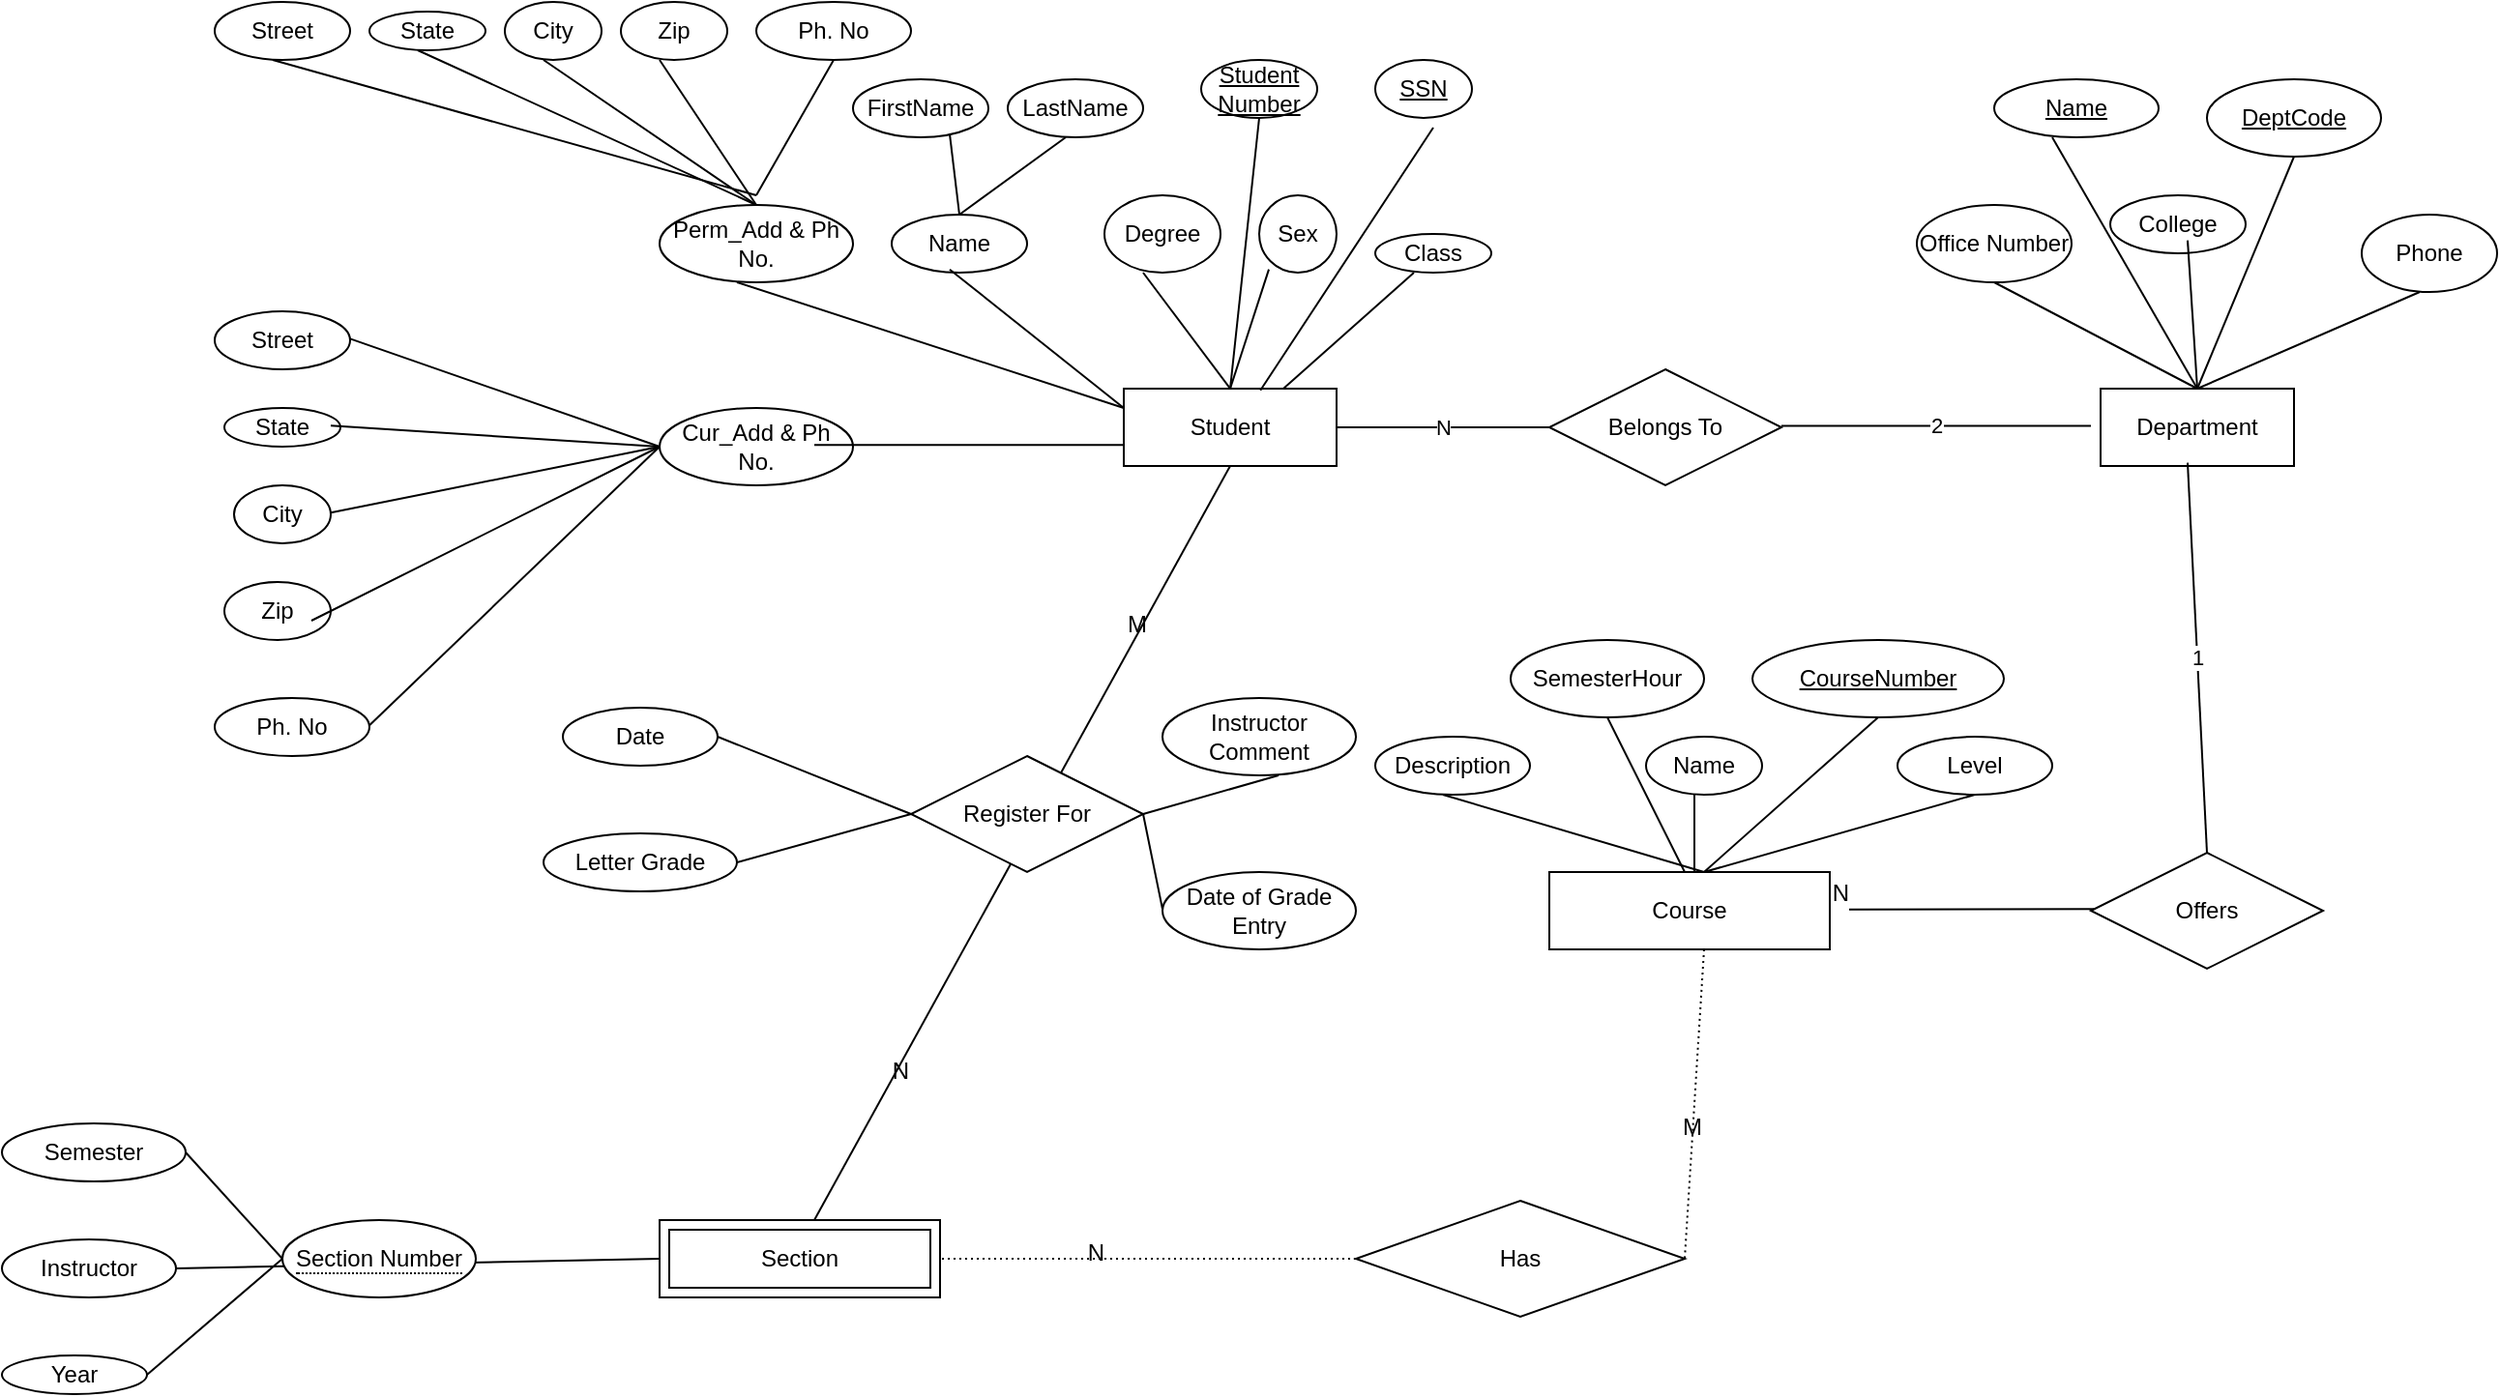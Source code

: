 <mxfile version="20.8.5" type="github">
  <diagram id="R2lEEEUBdFMjLlhIrx00" name="Page-1">
    <mxGraphModel dx="2287" dy="878" grid="1" gridSize="10" guides="1" tooltips="1" connect="1" arrows="1" fold="1" page="1" pageScale="1" pageWidth="850" pageHeight="1100" math="0" shadow="0" extFonts="Permanent Marker^https://fonts.googleapis.com/css?family=Permanent+Marker">
      <root>
        <mxCell id="0" />
        <mxCell id="1" parent="0" />
        <mxCell id="n0H7bbWaxVHC4oSOojkI-2" value="Department" style="whiteSpace=wrap;html=1;align=center;" vertex="1" parent="1">
          <mxGeometry x="605" y="250" width="100" height="40" as="geometry" />
        </mxCell>
        <mxCell id="n0H7bbWaxVHC4oSOojkI-3" value="Student" style="whiteSpace=wrap;html=1;align=center;" vertex="1" parent="1">
          <mxGeometry x="100" y="250" width="110" height="40" as="geometry" />
        </mxCell>
        <mxCell id="n0H7bbWaxVHC4oSOojkI-6" value="Section" style="shape=ext;margin=3;double=1;whiteSpace=wrap;html=1;align=center;" vertex="1" parent="1">
          <mxGeometry x="-140" y="680" width="145" height="40" as="geometry" />
        </mxCell>
        <mxCell id="n0H7bbWaxVHC4oSOojkI-9" value="SSN" style="ellipse;whiteSpace=wrap;html=1;align=center;fontStyle=4;" vertex="1" parent="1">
          <mxGeometry x="230" y="80" width="50" height="30" as="geometry" />
        </mxCell>
        <mxCell id="n0H7bbWaxVHC4oSOojkI-10" value="Student Number" style="ellipse;whiteSpace=wrap;html=1;align=center;fontStyle=4;" vertex="1" parent="1">
          <mxGeometry x="140" y="80" width="60" height="30" as="geometry" />
        </mxCell>
        <mxCell id="n0H7bbWaxVHC4oSOojkI-12" value="Sex" style="ellipse;whiteSpace=wrap;html=1;align=center;" vertex="1" parent="1">
          <mxGeometry x="170" y="150" width="40" height="40" as="geometry" />
        </mxCell>
        <mxCell id="n0H7bbWaxVHC4oSOojkI-13" value="Degree" style="ellipse;whiteSpace=wrap;html=1;align=center;" vertex="1" parent="1">
          <mxGeometry x="90" y="150" width="60" height="40" as="geometry" />
        </mxCell>
        <mxCell id="n0H7bbWaxVHC4oSOojkI-14" value="Class" style="ellipse;whiteSpace=wrap;html=1;align=center;" vertex="1" parent="1">
          <mxGeometry x="230" y="170" width="60" height="20" as="geometry" />
        </mxCell>
        <mxCell id="n0H7bbWaxVHC4oSOojkI-15" value="Name" style="ellipse;whiteSpace=wrap;html=1;align=center;" vertex="1" parent="1">
          <mxGeometry x="-20" y="160" width="70" height="30" as="geometry" />
        </mxCell>
        <mxCell id="n0H7bbWaxVHC4oSOojkI-16" value="Perm_Add &amp;amp; Ph No." style="ellipse;whiteSpace=wrap;html=1;align=center;" vertex="1" parent="1">
          <mxGeometry x="-140" y="155" width="100" height="40" as="geometry" />
        </mxCell>
        <mxCell id="n0H7bbWaxVHC4oSOojkI-17" value="Cur_Add &amp;amp; Ph No." style="ellipse;whiteSpace=wrap;html=1;align=center;" vertex="1" parent="1">
          <mxGeometry x="-140" y="260" width="100" height="40" as="geometry" />
        </mxCell>
        <mxCell id="n0H7bbWaxVHC4oSOojkI-18" value="State" style="ellipse;whiteSpace=wrap;html=1;align=center;" vertex="1" parent="1">
          <mxGeometry x="-290" y="55" width="60" height="20" as="geometry" />
        </mxCell>
        <mxCell id="n0H7bbWaxVHC4oSOojkI-19" value="City" style="ellipse;whiteSpace=wrap;html=1;align=center;" vertex="1" parent="1">
          <mxGeometry x="-220" y="50" width="50" height="30" as="geometry" />
        </mxCell>
        <mxCell id="n0H7bbWaxVHC4oSOojkI-20" value="Zip" style="ellipse;whiteSpace=wrap;html=1;align=center;" vertex="1" parent="1">
          <mxGeometry x="-160" y="50" width="55" height="30" as="geometry" />
        </mxCell>
        <mxCell id="n0H7bbWaxVHC4oSOojkI-22" value="Ph. No" style="ellipse;whiteSpace=wrap;html=1;align=center;" vertex="1" parent="1">
          <mxGeometry x="-90" y="50" width="80" height="30" as="geometry" />
        </mxCell>
        <mxCell id="n0H7bbWaxVHC4oSOojkI-30" value="Street" style="ellipse;whiteSpace=wrap;html=1;align=center;" vertex="1" parent="1">
          <mxGeometry x="-370" y="50" width="70" height="30" as="geometry" />
        </mxCell>
        <mxCell id="n0H7bbWaxVHC4oSOojkI-31" value="" style="endArrow=none;html=1;rounded=0;entryX=0.5;entryY=1;entryDx=0;entryDy=0;" edge="1" parent="1" target="n0H7bbWaxVHC4oSOojkI-22">
          <mxGeometry relative="1" as="geometry">
            <mxPoint x="-90" y="150" as="sourcePoint" />
            <mxPoint y="100" as="targetPoint" />
          </mxGeometry>
        </mxCell>
        <mxCell id="n0H7bbWaxVHC4oSOojkI-32" value="" style="endArrow=none;html=1;rounded=0;entryX=0.5;entryY=0;entryDx=0;entryDy=0;" edge="1" parent="1" target="n0H7bbWaxVHC4oSOojkI-16">
          <mxGeometry relative="1" as="geometry">
            <mxPoint x="-140" y="80" as="sourcePoint" />
            <mxPoint x="20" y="80" as="targetPoint" />
          </mxGeometry>
        </mxCell>
        <mxCell id="n0H7bbWaxVHC4oSOojkI-34" value="" style="endArrow=none;html=1;rounded=0;entryX=0.5;entryY=0;entryDx=0;entryDy=0;" edge="1" parent="1" target="n0H7bbWaxVHC4oSOojkI-16">
          <mxGeometry relative="1" as="geometry">
            <mxPoint x="-200" y="80" as="sourcePoint" />
            <mxPoint x="-40" y="80" as="targetPoint" />
          </mxGeometry>
        </mxCell>
        <mxCell id="n0H7bbWaxVHC4oSOojkI-35" value="" style="endArrow=none;html=1;rounded=0;entryX=0.5;entryY=0;entryDx=0;entryDy=0;" edge="1" parent="1" target="n0H7bbWaxVHC4oSOojkI-16">
          <mxGeometry relative="1" as="geometry">
            <mxPoint x="-265" y="75" as="sourcePoint" />
            <mxPoint x="-105" y="75" as="targetPoint" />
          </mxGeometry>
        </mxCell>
        <mxCell id="n0H7bbWaxVHC4oSOojkI-36" value="" style="endArrow=none;html=1;rounded=0;" edge="1" parent="1">
          <mxGeometry relative="1" as="geometry">
            <mxPoint x="-340" y="80" as="sourcePoint" />
            <mxPoint x="-90" y="150" as="targetPoint" />
          </mxGeometry>
        </mxCell>
        <mxCell id="n0H7bbWaxVHC4oSOojkI-37" value="FirstName" style="ellipse;whiteSpace=wrap;html=1;align=center;" vertex="1" parent="1">
          <mxGeometry x="-40" y="90" width="70" height="30" as="geometry" />
        </mxCell>
        <mxCell id="n0H7bbWaxVHC4oSOojkI-38" value="LastName" style="ellipse;whiteSpace=wrap;html=1;align=center;" vertex="1" parent="1">
          <mxGeometry x="40" y="90" width="70" height="30" as="geometry" />
        </mxCell>
        <mxCell id="n0H7bbWaxVHC4oSOojkI-39" value="" style="endArrow=none;html=1;rounded=0;entryX=0.5;entryY=0;entryDx=0;entryDy=0;" edge="1" parent="1" target="n0H7bbWaxVHC4oSOojkI-15">
          <mxGeometry relative="1" as="geometry">
            <mxPoint x="70" y="120" as="sourcePoint" />
            <mxPoint x="230" y="120" as="targetPoint" />
          </mxGeometry>
        </mxCell>
        <mxCell id="n0H7bbWaxVHC4oSOojkI-40" value="" style="endArrow=none;html=1;rounded=0;entryX=0.5;entryY=0;entryDx=0;entryDy=0;" edge="1" parent="1" target="n0H7bbWaxVHC4oSOojkI-15">
          <mxGeometry relative="1" as="geometry">
            <mxPoint x="10" y="118.33" as="sourcePoint" />
            <mxPoint x="170" y="118.33" as="targetPoint" />
          </mxGeometry>
        </mxCell>
        <mxCell id="n0H7bbWaxVHC4oSOojkI-41" value="" style="endArrow=none;html=1;rounded=0;entryX=0.5;entryY=0;entryDx=0;entryDy=0;" edge="1" parent="1" target="n0H7bbWaxVHC4oSOojkI-3">
          <mxGeometry relative="1" as="geometry">
            <mxPoint x="110" y="190" as="sourcePoint" />
            <mxPoint x="270" y="190" as="targetPoint" />
          </mxGeometry>
        </mxCell>
        <mxCell id="n0H7bbWaxVHC4oSOojkI-42" value="" style="endArrow=none;html=1;rounded=0;entryX=0.5;entryY=0;entryDx=0;entryDy=0;" edge="1" parent="1" target="n0H7bbWaxVHC4oSOojkI-3">
          <mxGeometry relative="1" as="geometry">
            <mxPoint x="170" y="110" as="sourcePoint" />
            <mxPoint x="330" y="110" as="targetPoint" />
          </mxGeometry>
        </mxCell>
        <mxCell id="n0H7bbWaxVHC4oSOojkI-44" value="" style="endArrow=none;html=1;rounded=0;entryX=0.642;entryY=0.021;entryDx=0;entryDy=0;entryPerimeter=0;" edge="1" parent="1" target="n0H7bbWaxVHC4oSOojkI-3">
          <mxGeometry relative="1" as="geometry">
            <mxPoint x="260" y="115" as="sourcePoint" />
            <mxPoint x="170" y="245" as="targetPoint" />
          </mxGeometry>
        </mxCell>
        <mxCell id="n0H7bbWaxVHC4oSOojkI-47" value="" style="endArrow=none;html=1;rounded=0;entryX=0.5;entryY=0;entryDx=0;entryDy=0;" edge="1" parent="1" target="n0H7bbWaxVHC4oSOojkI-3">
          <mxGeometry relative="1" as="geometry">
            <mxPoint x="175" y="188.33" as="sourcePoint" />
            <mxPoint x="335" y="188.33" as="targetPoint" />
          </mxGeometry>
        </mxCell>
        <mxCell id="n0H7bbWaxVHC4oSOojkI-48" value="" style="endArrow=none;html=1;rounded=0;entryX=0.75;entryY=0;entryDx=0;entryDy=0;" edge="1" parent="1" target="n0H7bbWaxVHC4oSOojkI-3">
          <mxGeometry relative="1" as="geometry">
            <mxPoint x="250" y="190" as="sourcePoint" />
            <mxPoint x="410" y="190" as="targetPoint" />
          </mxGeometry>
        </mxCell>
        <mxCell id="n0H7bbWaxVHC4oSOojkI-49" value="" style="endArrow=none;html=1;rounded=0;entryX=0;entryY=0.25;entryDx=0;entryDy=0;" edge="1" parent="1" target="n0H7bbWaxVHC4oSOojkI-3">
          <mxGeometry relative="1" as="geometry">
            <mxPoint x="10" y="188.33" as="sourcePoint" />
            <mxPoint x="170" y="188.33" as="targetPoint" />
          </mxGeometry>
        </mxCell>
        <mxCell id="n0H7bbWaxVHC4oSOojkI-50" value="" style="endArrow=none;html=1;rounded=0;entryX=0;entryY=0.25;entryDx=0;entryDy=0;" edge="1" parent="1" target="n0H7bbWaxVHC4oSOojkI-3">
          <mxGeometry relative="1" as="geometry">
            <mxPoint x="-100" y="195" as="sourcePoint" />
            <mxPoint x="60" y="195" as="targetPoint" />
          </mxGeometry>
        </mxCell>
        <mxCell id="n0H7bbWaxVHC4oSOojkI-51" value="" style="endArrow=none;html=1;rounded=0;" edge="1" parent="1">
          <mxGeometry relative="1" as="geometry">
            <mxPoint x="-60" y="279.17" as="sourcePoint" />
            <mxPoint x="100" y="279.17" as="targetPoint" />
          </mxGeometry>
        </mxCell>
        <mxCell id="n0H7bbWaxVHC4oSOojkI-52" value="Street" style="ellipse;whiteSpace=wrap;html=1;align=center;" vertex="1" parent="1">
          <mxGeometry x="-370" y="210" width="70" height="30" as="geometry" />
        </mxCell>
        <mxCell id="n0H7bbWaxVHC4oSOojkI-53" value="State" style="ellipse;whiteSpace=wrap;html=1;align=center;" vertex="1" parent="1">
          <mxGeometry x="-365" y="260" width="60" height="20" as="geometry" />
        </mxCell>
        <mxCell id="n0H7bbWaxVHC4oSOojkI-54" value="City" style="ellipse;whiteSpace=wrap;html=1;align=center;" vertex="1" parent="1">
          <mxGeometry x="-360" y="300" width="50" height="30" as="geometry" />
        </mxCell>
        <mxCell id="n0H7bbWaxVHC4oSOojkI-55" value="Zip" style="ellipse;whiteSpace=wrap;html=1;align=center;" vertex="1" parent="1">
          <mxGeometry x="-365" y="350" width="55" height="30" as="geometry" />
        </mxCell>
        <mxCell id="n0H7bbWaxVHC4oSOojkI-56" value="Ph. No" style="ellipse;whiteSpace=wrap;html=1;align=center;" vertex="1" parent="1">
          <mxGeometry x="-370" y="410" width="80" height="30" as="geometry" />
        </mxCell>
        <mxCell id="n0H7bbWaxVHC4oSOojkI-57" value="" style="endArrow=none;html=1;rounded=0;entryX=0;entryY=0.5;entryDx=0;entryDy=0;" edge="1" parent="1" target="n0H7bbWaxVHC4oSOojkI-17">
          <mxGeometry relative="1" as="geometry">
            <mxPoint x="-290" y="424.17" as="sourcePoint" />
            <mxPoint x="-130" y="424.17" as="targetPoint" />
          </mxGeometry>
        </mxCell>
        <mxCell id="n0H7bbWaxVHC4oSOojkI-58" value="" style="endArrow=none;html=1;rounded=0;" edge="1" parent="1">
          <mxGeometry relative="1" as="geometry">
            <mxPoint x="-320" y="370" as="sourcePoint" />
            <mxPoint x="-140" y="280" as="targetPoint" />
          </mxGeometry>
        </mxCell>
        <mxCell id="n0H7bbWaxVHC4oSOojkI-59" value="" style="endArrow=none;html=1;rounded=0;entryX=0;entryY=0.5;entryDx=0;entryDy=0;" edge="1" parent="1" target="n0H7bbWaxVHC4oSOojkI-17">
          <mxGeometry relative="1" as="geometry">
            <mxPoint x="-310" y="314.17" as="sourcePoint" />
            <mxPoint x="-150" y="314.17" as="targetPoint" />
          </mxGeometry>
        </mxCell>
        <mxCell id="n0H7bbWaxVHC4oSOojkI-60" value="" style="endArrow=none;html=1;rounded=0;" edge="1" parent="1">
          <mxGeometry relative="1" as="geometry">
            <mxPoint x="-310" y="269.17" as="sourcePoint" />
            <mxPoint x="-140" y="280" as="targetPoint" />
          </mxGeometry>
        </mxCell>
        <mxCell id="n0H7bbWaxVHC4oSOojkI-61" value="" style="endArrow=none;html=1;rounded=0;entryX=0;entryY=0.5;entryDx=0;entryDy=0;" edge="1" parent="1" target="n0H7bbWaxVHC4oSOojkI-17">
          <mxGeometry relative="1" as="geometry">
            <mxPoint x="-300" y="224.17" as="sourcePoint" />
            <mxPoint x="-140" y="224.17" as="targetPoint" />
          </mxGeometry>
        </mxCell>
        <mxCell id="n0H7bbWaxVHC4oSOojkI-64" value="DeptCode" style="ellipse;whiteSpace=wrap;html=1;align=center;fontStyle=4;" vertex="1" parent="1">
          <mxGeometry x="660" y="90" width="90" height="40" as="geometry" />
        </mxCell>
        <mxCell id="n0H7bbWaxVHC4oSOojkI-66" value="Phone" style="ellipse;whiteSpace=wrap;html=1;align=center;" vertex="1" parent="1">
          <mxGeometry x="740" y="160" width="70" height="40" as="geometry" />
        </mxCell>
        <mxCell id="n0H7bbWaxVHC4oSOojkI-67" value="Office Number" style="ellipse;whiteSpace=wrap;html=1;align=center;" vertex="1" parent="1">
          <mxGeometry x="510" y="155" width="80" height="40" as="geometry" />
        </mxCell>
        <mxCell id="n0H7bbWaxVHC4oSOojkI-68" value="Name" style="ellipse;whiteSpace=wrap;html=1;align=center;fontStyle=4;" vertex="1" parent="1">
          <mxGeometry x="550" y="90" width="85" height="30" as="geometry" />
        </mxCell>
        <mxCell id="n0H7bbWaxVHC4oSOojkI-69" value="College" style="ellipse;whiteSpace=wrap;html=1;align=center;" vertex="1" parent="1">
          <mxGeometry x="610" y="150" width="70" height="30" as="geometry" />
        </mxCell>
        <mxCell id="n0H7bbWaxVHC4oSOojkI-73" value="" style="endArrow=none;html=1;rounded=0;entryX=0.5;entryY=0;entryDx=0;entryDy=0;" edge="1" parent="1" target="n0H7bbWaxVHC4oSOojkI-2">
          <mxGeometry relative="1" as="geometry">
            <mxPoint x="770" y="200" as="sourcePoint" />
            <mxPoint x="930" y="200" as="targetPoint" />
          </mxGeometry>
        </mxCell>
        <mxCell id="n0H7bbWaxVHC4oSOojkI-74" value="" style="endArrow=none;html=1;rounded=0;entryX=0.5;entryY=0;entryDx=0;entryDy=0;" edge="1" parent="1" target="n0H7bbWaxVHC4oSOojkI-2">
          <mxGeometry relative="1" as="geometry">
            <mxPoint x="650" y="173.33" as="sourcePoint" />
            <mxPoint x="810" y="173.33" as="targetPoint" />
          </mxGeometry>
        </mxCell>
        <mxCell id="n0H7bbWaxVHC4oSOojkI-75" value="" style="endArrow=none;html=1;rounded=0;entryX=0.5;entryY=0;entryDx=0;entryDy=0;" edge="1" parent="1" target="n0H7bbWaxVHC4oSOojkI-2">
          <mxGeometry relative="1" as="geometry">
            <mxPoint x="705" y="130" as="sourcePoint" />
            <mxPoint x="865" y="130" as="targetPoint" />
          </mxGeometry>
        </mxCell>
        <mxCell id="n0H7bbWaxVHC4oSOojkI-76" value="" style="endArrow=none;html=1;rounded=0;entryX=0.5;entryY=0;entryDx=0;entryDy=0;" edge="1" parent="1" target="n0H7bbWaxVHC4oSOojkI-2">
          <mxGeometry relative="1" as="geometry">
            <mxPoint x="580" y="120" as="sourcePoint" />
            <mxPoint x="740" y="120" as="targetPoint" />
          </mxGeometry>
        </mxCell>
        <mxCell id="n0H7bbWaxVHC4oSOojkI-77" value="" style="endArrow=none;html=1;rounded=0;entryX=0.5;entryY=0;entryDx=0;entryDy=0;" edge="1" parent="1" target="n0H7bbWaxVHC4oSOojkI-2">
          <mxGeometry relative="1" as="geometry">
            <mxPoint x="550" y="195" as="sourcePoint" />
            <mxPoint x="710" y="195" as="targetPoint" />
          </mxGeometry>
        </mxCell>
        <mxCell id="n0H7bbWaxVHC4oSOojkI-83" value="Name" style="ellipse;whiteSpace=wrap;html=1;align=center;" vertex="1" parent="1">
          <mxGeometry x="370" y="430" width="60" height="30" as="geometry" />
        </mxCell>
        <mxCell id="n0H7bbWaxVHC4oSOojkI-84" value="CourseNumber" style="ellipse;whiteSpace=wrap;html=1;align=center;fontStyle=4;" vertex="1" parent="1">
          <mxGeometry x="425" y="380" width="130" height="40" as="geometry" />
        </mxCell>
        <mxCell id="n0H7bbWaxVHC4oSOojkI-86" value="Description" style="ellipse;whiteSpace=wrap;html=1;align=center;" vertex="1" parent="1">
          <mxGeometry x="230" y="430" width="80" height="30" as="geometry" />
        </mxCell>
        <mxCell id="n0H7bbWaxVHC4oSOojkI-87" value="SemesterHour" style="ellipse;whiteSpace=wrap;html=1;align=center;" vertex="1" parent="1">
          <mxGeometry x="300" y="380" width="100" height="40" as="geometry" />
        </mxCell>
        <mxCell id="n0H7bbWaxVHC4oSOojkI-88" value="Level" style="ellipse;whiteSpace=wrap;html=1;align=center;" vertex="1" parent="1">
          <mxGeometry x="500" y="430" width="80" height="30" as="geometry" />
        </mxCell>
        <mxCell id="n0H7bbWaxVHC4oSOojkI-95" value="" style="endArrow=none;html=1;rounded=0;" edge="1" parent="1">
          <mxGeometry relative="1" as="geometry">
            <mxPoint x="350" y="420" as="sourcePoint" />
            <mxPoint x="390" y="500" as="targetPoint" />
          </mxGeometry>
        </mxCell>
        <mxCell id="n0H7bbWaxVHC4oSOojkI-96" value="" style="endArrow=none;html=1;rounded=0;entryX=0.5;entryY=0;entryDx=0;entryDy=0;" edge="1" parent="1">
          <mxGeometry relative="1" as="geometry">
            <mxPoint x="540" y="460" as="sourcePoint" />
            <mxPoint x="400" y="500" as="targetPoint" />
          </mxGeometry>
        </mxCell>
        <mxCell id="n0H7bbWaxVHC4oSOojkI-97" value="" style="endArrow=none;html=1;rounded=0;" edge="1" parent="1">
          <mxGeometry relative="1" as="geometry">
            <mxPoint x="395" y="460" as="sourcePoint" />
            <mxPoint x="395" y="500" as="targetPoint" />
          </mxGeometry>
        </mxCell>
        <mxCell id="n0H7bbWaxVHC4oSOojkI-98" value="" style="endArrow=none;html=1;rounded=0;entryX=0.5;entryY=0;entryDx=0;entryDy=0;" edge="1" parent="1">
          <mxGeometry relative="1" as="geometry">
            <mxPoint x="490" y="420" as="sourcePoint" />
            <mxPoint x="400" y="500" as="targetPoint" />
          </mxGeometry>
        </mxCell>
        <mxCell id="n0H7bbWaxVHC4oSOojkI-99" value="" style="endArrow=none;html=1;rounded=0;entryX=0.5;entryY=0;entryDx=0;entryDy=0;" edge="1" parent="1">
          <mxGeometry relative="1" as="geometry">
            <mxPoint x="265" y="460" as="sourcePoint" />
            <mxPoint x="400" y="500" as="targetPoint" />
          </mxGeometry>
        </mxCell>
        <mxCell id="n0H7bbWaxVHC4oSOojkI-104" value="Has" style="shape=rhombus;perimeter=rhombusPerimeter;whiteSpace=wrap;html=1;align=center;" vertex="1" parent="1">
          <mxGeometry x="220" y="670" width="170" height="60" as="geometry" />
        </mxCell>
        <mxCell id="n0H7bbWaxVHC4oSOojkI-113" value="" style="endArrow=none;html=1;rounded=0;dashed=1;dashPattern=1 2;entryX=1;entryY=0.5;entryDx=0;entryDy=0;exitX=0;exitY=0.5;exitDx=0;exitDy=0;" edge="1" parent="1" source="n0H7bbWaxVHC4oSOojkI-104" target="n0H7bbWaxVHC4oSOojkI-6">
          <mxGeometry relative="1" as="geometry">
            <mxPoint x="40" y="640" as="sourcePoint" />
            <mxPoint x="200" y="640" as="targetPoint" />
          </mxGeometry>
        </mxCell>
        <mxCell id="n0H7bbWaxVHC4oSOojkI-114" value="N" style="resizable=0;html=1;align=right;verticalAlign=bottom;" connectable="0" vertex="1" parent="n0H7bbWaxVHC4oSOojkI-113">
          <mxGeometry x="1" relative="1" as="geometry">
            <mxPoint x="85" y="5" as="offset" />
          </mxGeometry>
        </mxCell>
        <mxCell id="n0H7bbWaxVHC4oSOojkI-115" value="" style="endArrow=none;html=1;rounded=0;dashed=1;dashPattern=1 2;entryX=1;entryY=0.5;entryDx=0;entryDy=0;exitX=0.5;exitY=1;exitDx=0;exitDy=0;" edge="1" parent="1" target="n0H7bbWaxVHC4oSOojkI-104">
          <mxGeometry relative="1" as="geometry">
            <mxPoint x="400" y="540" as="sourcePoint" />
            <mxPoint x="430" y="610" as="targetPoint" />
          </mxGeometry>
        </mxCell>
        <mxCell id="n0H7bbWaxVHC4oSOojkI-116" value="M" style="resizable=0;html=1;align=right;verticalAlign=bottom;" connectable="0" vertex="1" parent="n0H7bbWaxVHC4oSOojkI-115">
          <mxGeometry x="1" relative="1" as="geometry">
            <mxPoint x="10" y="-60" as="offset" />
          </mxGeometry>
        </mxCell>
        <mxCell id="n0H7bbWaxVHC4oSOojkI-117" value="Semester" style="ellipse;whiteSpace=wrap;html=1;align=center;" vertex="1" parent="1">
          <mxGeometry x="-480" y="630" width="95" height="30" as="geometry" />
        </mxCell>
        <mxCell id="n0H7bbWaxVHC4oSOojkI-118" value="Year" style="ellipse;whiteSpace=wrap;html=1;align=center;" vertex="1" parent="1">
          <mxGeometry x="-480" y="750" width="75" height="20" as="geometry" />
        </mxCell>
        <mxCell id="n0H7bbWaxVHC4oSOojkI-122" value="Instructor" style="ellipse;whiteSpace=wrap;html=1;align=center;" vertex="1" parent="1">
          <mxGeometry x="-480" y="690" width="90" height="30" as="geometry" />
        </mxCell>
        <mxCell id="n0H7bbWaxVHC4oSOojkI-124" value="" style="endArrow=none;html=1;rounded=0;exitX=0;exitY=0.5;exitDx=0;exitDy=0;entryX=1;entryY=0.5;entryDx=0;entryDy=0;" edge="1" parent="1" source="n0H7bbWaxVHC4oSOojkI-154" target="n0H7bbWaxVHC4oSOojkI-118">
          <mxGeometry relative="1" as="geometry">
            <mxPoint x="-140" y="710" as="sourcePoint" />
            <mxPoint x="-400" y="760" as="targetPoint" />
          </mxGeometry>
        </mxCell>
        <mxCell id="n0H7bbWaxVHC4oSOojkI-125" value="" style="endArrow=none;html=1;rounded=0;entryX=0;entryY=0.5;entryDx=0;entryDy=0;exitX=1;exitY=0.5;exitDx=0;exitDy=0;" edge="1" parent="1" source="n0H7bbWaxVHC4oSOojkI-117" target="n0H7bbWaxVHC4oSOojkI-154">
          <mxGeometry relative="1" as="geometry">
            <mxPoint x="-10" y="530" as="sourcePoint" />
            <mxPoint x="150" y="530" as="targetPoint" />
          </mxGeometry>
        </mxCell>
        <mxCell id="n0H7bbWaxVHC4oSOojkI-126" value="" style="endArrow=none;html=1;rounded=0;exitX=1;exitY=0.5;exitDx=0;exitDy=0;" edge="1" parent="1" source="n0H7bbWaxVHC4oSOojkI-122">
          <mxGeometry relative="1" as="geometry">
            <mxPoint x="-20" y="490" as="sourcePoint" />
            <mxPoint x="-140" y="700" as="targetPoint" />
          </mxGeometry>
        </mxCell>
        <mxCell id="n0H7bbWaxVHC4oSOojkI-130" value="" style="endArrow=none;html=1;rounded=0;exitX=0.5;exitY=1;exitDx=0;exitDy=0;" edge="1" parent="1" source="n0H7bbWaxVHC4oSOojkI-3">
          <mxGeometry relative="1" as="geometry">
            <mxPoint x="280" y="480" as="sourcePoint" />
            <mxPoint x="-60" y="680" as="targetPoint" />
          </mxGeometry>
        </mxCell>
        <mxCell id="n0H7bbWaxVHC4oSOojkI-131" value="M" style="resizable=0;html=1;align=left;verticalAlign=bottom;" connectable="0" vertex="1" parent="n0H7bbWaxVHC4oSOojkI-130">
          <mxGeometry x="-1" relative="1" as="geometry">
            <mxPoint x="-55" y="90" as="offset" />
          </mxGeometry>
        </mxCell>
        <mxCell id="n0H7bbWaxVHC4oSOojkI-132" value="N" style="resizable=0;html=1;align=right;verticalAlign=bottom;" connectable="0" vertex="1" parent="n0H7bbWaxVHC4oSOojkI-130">
          <mxGeometry x="1" relative="1" as="geometry">
            <mxPoint x="50" y="-69" as="offset" />
          </mxGeometry>
        </mxCell>
        <mxCell id="n0H7bbWaxVHC4oSOojkI-134" value="Register For" style="shape=rhombus;perimeter=rhombusPerimeter;whiteSpace=wrap;html=1;align=center;" vertex="1" parent="1">
          <mxGeometry x="-10" y="440" width="120" height="60" as="geometry" />
        </mxCell>
        <mxCell id="n0H7bbWaxVHC4oSOojkI-136" value="Date" style="ellipse;whiteSpace=wrap;html=1;align=center;" vertex="1" parent="1">
          <mxGeometry x="-190" y="415" width="80" height="30" as="geometry" />
        </mxCell>
        <mxCell id="n0H7bbWaxVHC4oSOojkI-137" value="Letter Grade" style="ellipse;whiteSpace=wrap;html=1;align=center;" vertex="1" parent="1">
          <mxGeometry x="-200" y="480" width="100" height="30" as="geometry" />
        </mxCell>
        <mxCell id="n0H7bbWaxVHC4oSOojkI-138" value="Date of Grade Entry" style="ellipse;whiteSpace=wrap;html=1;align=center;" vertex="1" parent="1">
          <mxGeometry x="120" y="500" width="100" height="40" as="geometry" />
        </mxCell>
        <mxCell id="n0H7bbWaxVHC4oSOojkI-140" value="Instructor Comment" style="ellipse;whiteSpace=wrap;html=1;align=center;" vertex="1" parent="1">
          <mxGeometry x="120" y="410" width="100" height="40" as="geometry" />
        </mxCell>
        <mxCell id="n0H7bbWaxVHC4oSOojkI-141" value="" style="endArrow=none;html=1;rounded=0;exitX=1;exitY=0.5;exitDx=0;exitDy=0;" edge="1" parent="1" source="n0H7bbWaxVHC4oSOojkI-134">
          <mxGeometry relative="1" as="geometry">
            <mxPoint x="80" y="490" as="sourcePoint" />
            <mxPoint x="120" y="519.17" as="targetPoint" />
          </mxGeometry>
        </mxCell>
        <mxCell id="n0H7bbWaxVHC4oSOojkI-142" value="" style="endArrow=none;html=1;rounded=0;entryX=1;entryY=0.5;entryDx=0;entryDy=0;" edge="1" parent="1" target="n0H7bbWaxVHC4oSOojkI-134">
          <mxGeometry relative="1" as="geometry">
            <mxPoint x="180" y="450" as="sourcePoint" />
            <mxPoint x="340" y="450" as="targetPoint" />
          </mxGeometry>
        </mxCell>
        <mxCell id="n0H7bbWaxVHC4oSOojkI-143" value="" style="endArrow=none;html=1;rounded=0;entryX=0;entryY=0.5;entryDx=0;entryDy=0;exitX=1;exitY=0.5;exitDx=0;exitDy=0;" edge="1" parent="1" source="n0H7bbWaxVHC4oSOojkI-137" target="n0H7bbWaxVHC4oSOojkI-134">
          <mxGeometry relative="1" as="geometry">
            <mxPoint x="-17.5" y="494.17" as="sourcePoint" />
            <mxPoint x="142.5" y="494.17" as="targetPoint" />
          </mxGeometry>
        </mxCell>
        <mxCell id="n0H7bbWaxVHC4oSOojkI-144" value="" style="endArrow=none;html=1;rounded=0;entryX=0;entryY=0.5;entryDx=0;entryDy=0;" edge="1" parent="1" target="n0H7bbWaxVHC4oSOojkI-134">
          <mxGeometry relative="1" as="geometry">
            <mxPoint x="-110" y="430" as="sourcePoint" />
            <mxPoint x="50" y="430" as="targetPoint" />
          </mxGeometry>
        </mxCell>
        <mxCell id="n0H7bbWaxVHC4oSOojkI-150" value="" style="endArrow=none;html=1;rounded=0;" edge="1" parent="1">
          <mxGeometry relative="1" as="geometry">
            <mxPoint x="605" y="519.17" as="sourcePoint" />
            <mxPoint x="475" y="519.34" as="targetPoint" />
          </mxGeometry>
        </mxCell>
        <mxCell id="n0H7bbWaxVHC4oSOojkI-151" value="N" style="resizable=0;html=1;align=right;verticalAlign=bottom;" connectable="0" vertex="1" parent="n0H7bbWaxVHC4oSOojkI-150">
          <mxGeometry x="1" relative="1" as="geometry" />
        </mxCell>
        <mxCell id="n0H7bbWaxVHC4oSOojkI-152" value="Offers" style="shape=rhombus;perimeter=rhombusPerimeter;whiteSpace=wrap;html=1;align=center;" vertex="1" parent="1">
          <mxGeometry x="600" y="490" width="120" height="60" as="geometry" />
        </mxCell>
        <mxCell id="n0H7bbWaxVHC4oSOojkI-153" value="1" style="endArrow=none;html=1;rounded=0;entryX=0.5;entryY=0;entryDx=0;entryDy=0;" edge="1" parent="1" target="n0H7bbWaxVHC4oSOojkI-152">
          <mxGeometry relative="1" as="geometry">
            <mxPoint x="650" y="288.33" as="sourcePoint" />
            <mxPoint x="810" y="288.33" as="targetPoint" />
          </mxGeometry>
        </mxCell>
        <mxCell id="n0H7bbWaxVHC4oSOojkI-154" value="&lt;span style=&quot;border-bottom: 1px dotted&quot;&gt;Section Number&lt;/span&gt;" style="ellipse;whiteSpace=wrap;html=1;align=center;" vertex="1" parent="1">
          <mxGeometry x="-335" y="680" width="100" height="40" as="geometry" />
        </mxCell>
        <mxCell id="n0H7bbWaxVHC4oSOojkI-157" value="Course" style="whiteSpace=wrap;html=1;align=center;" vertex="1" parent="1">
          <mxGeometry x="320" y="500" width="145" height="40" as="geometry" />
        </mxCell>
        <mxCell id="n0H7bbWaxVHC4oSOojkI-158" value="Belongs To" style="shape=rhombus;perimeter=rhombusPerimeter;whiteSpace=wrap;html=1;align=center;" vertex="1" parent="1">
          <mxGeometry x="320" y="240" width="120" height="60" as="geometry" />
        </mxCell>
        <mxCell id="n0H7bbWaxVHC4oSOojkI-159" value="N" style="endArrow=none;html=1;rounded=0;exitX=1;exitY=0.5;exitDx=0;exitDy=0;entryX=0;entryY=0.5;entryDx=0;entryDy=0;" edge="1" parent="1" source="n0H7bbWaxVHC4oSOojkI-3" target="n0H7bbWaxVHC4oSOojkI-158">
          <mxGeometry relative="1" as="geometry">
            <mxPoint x="90" y="430" as="sourcePoint" />
            <mxPoint x="250" y="430" as="targetPoint" />
          </mxGeometry>
        </mxCell>
        <mxCell id="n0H7bbWaxVHC4oSOojkI-164" value="2" style="endArrow=none;html=1;rounded=0;" edge="1" parent="1">
          <mxGeometry relative="1" as="geometry">
            <mxPoint x="440" y="269.23" as="sourcePoint" />
            <mxPoint x="600" y="269.23" as="targetPoint" />
          </mxGeometry>
        </mxCell>
      </root>
    </mxGraphModel>
  </diagram>
</mxfile>
